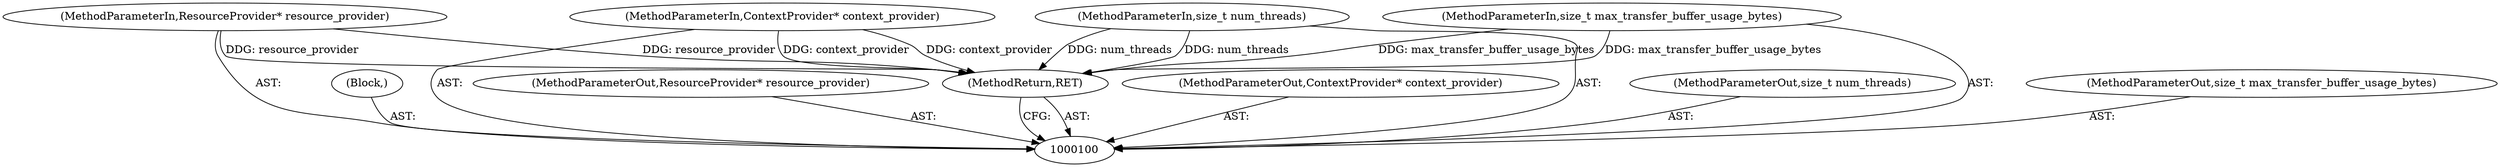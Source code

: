 digraph "0_Chrome_db97b49fdd856f33bd810db4564c6f2cc14be71a_2" {
"1000106" [label="(MethodReturn,RET)"];
"1000105" [label="(Block,)"];
"1000101" [label="(MethodParameterIn,ResourceProvider* resource_provider)"];
"1000113" [label="(MethodParameterOut,ResourceProvider* resource_provider)"];
"1000102" [label="(MethodParameterIn,ContextProvider* context_provider)"];
"1000114" [label="(MethodParameterOut,ContextProvider* context_provider)"];
"1000103" [label="(MethodParameterIn,size_t num_threads)"];
"1000115" [label="(MethodParameterOut,size_t num_threads)"];
"1000104" [label="(MethodParameterIn,size_t max_transfer_buffer_usage_bytes)"];
"1000116" [label="(MethodParameterOut,size_t max_transfer_buffer_usage_bytes)"];
"1000106" -> "1000100"  [label="AST: "];
"1000106" -> "1000100"  [label="CFG: "];
"1000104" -> "1000106"  [label="DDG: max_transfer_buffer_usage_bytes"];
"1000103" -> "1000106"  [label="DDG: num_threads"];
"1000102" -> "1000106"  [label="DDG: context_provider"];
"1000101" -> "1000106"  [label="DDG: resource_provider"];
"1000105" -> "1000100"  [label="AST: "];
"1000101" -> "1000100"  [label="AST: "];
"1000101" -> "1000106"  [label="DDG: resource_provider"];
"1000113" -> "1000100"  [label="AST: "];
"1000102" -> "1000100"  [label="AST: "];
"1000102" -> "1000106"  [label="DDG: context_provider"];
"1000114" -> "1000100"  [label="AST: "];
"1000103" -> "1000100"  [label="AST: "];
"1000103" -> "1000106"  [label="DDG: num_threads"];
"1000115" -> "1000100"  [label="AST: "];
"1000104" -> "1000100"  [label="AST: "];
"1000104" -> "1000106"  [label="DDG: max_transfer_buffer_usage_bytes"];
"1000116" -> "1000100"  [label="AST: "];
}
